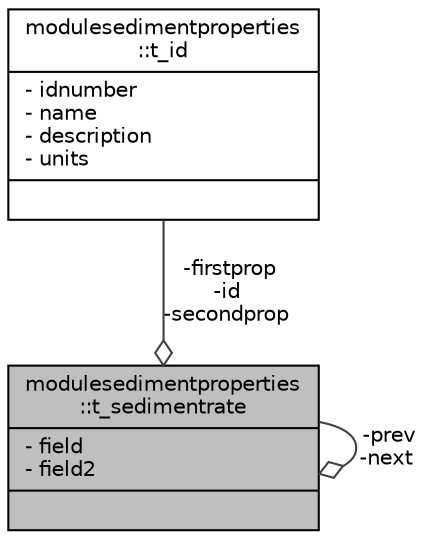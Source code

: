 digraph "modulesedimentproperties::t_sedimentrate"
{
 // LATEX_PDF_SIZE
  edge [fontname="Helvetica",fontsize="10",labelfontname="Helvetica",labelfontsize="10"];
  node [fontname="Helvetica",fontsize="10",shape=record];
  Node1 [label="{modulesedimentproperties\l::t_sedimentrate\n|- field\l- field2\l|}",height=0.2,width=0.4,color="black", fillcolor="grey75", style="filled", fontcolor="black",tooltip=" "];
  Node2 -> Node1 [color="grey25",fontsize="10",style="solid",label=" -firstprop\n-id\n-secondprop" ,arrowhead="odiamond",fontname="Helvetica"];
  Node2 [label="{modulesedimentproperties\l::t_id\n|- idnumber\l- name\l- description\l- units\l|}",height=0.2,width=0.4,color="black", fillcolor="white", style="filled",URL="$structmodulesedimentproperties_1_1t__id.html",tooltip=" "];
  Node1 -> Node1 [color="grey25",fontsize="10",style="solid",label=" -prev\n-next" ,arrowhead="odiamond",fontname="Helvetica"];
}
